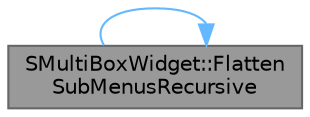 digraph "SMultiBoxWidget::FlattenSubMenusRecursive"
{
 // INTERACTIVE_SVG=YES
 // LATEX_PDF_SIZE
  bgcolor="transparent";
  edge [fontname=Helvetica,fontsize=10,labelfontname=Helvetica,labelfontsize=10];
  node [fontname=Helvetica,fontsize=10,shape=box,height=0.2,width=0.4];
  rankdir="LR";
  Node1 [id="Node000001",label="SMultiBoxWidget::Flatten\lSubMenusRecursive",height=0.2,width=0.4,color="gray40", fillcolor="grey60", style="filled", fontcolor="black",tooltip="Walks the sub-menus and adds new searchable blocks representing the flattened structure of any nested..."];
  Node1 -> Node1 [id="edge1_Node000001_Node000001",color="steelblue1",style="solid",tooltip=" "];
}
